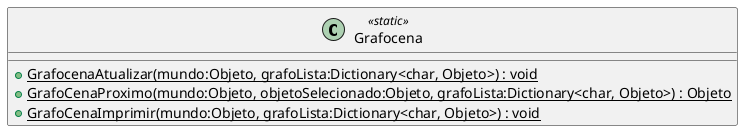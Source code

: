 @startuml Grafocena
class Grafocena <<static>> {
    + {static} GrafocenaAtualizar(mundo:Objeto, grafoLista:Dictionary<char, Objeto>) : void
    + {static} GrafoCenaProximo(mundo:Objeto, objetoSelecionado:Objeto, grafoLista:Dictionary<char, Objeto>) : Objeto
    + {static} GrafoCenaImprimir(mundo:Objeto, grafoLista:Dictionary<char, Objeto>) : void
}
@enduml
